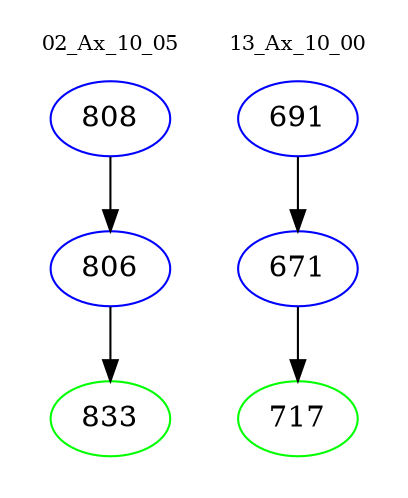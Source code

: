 digraph{
subgraph cluster_0 {
color = white
label = "02_Ax_10_05";
fontsize=10;
T0_808 [label="808", color="blue"]
T0_808 -> T0_806 [color="black"]
T0_806 [label="806", color="blue"]
T0_806 -> T0_833 [color="black"]
T0_833 [label="833", color="green"]
}
subgraph cluster_1 {
color = white
label = "13_Ax_10_00";
fontsize=10;
T1_691 [label="691", color="blue"]
T1_691 -> T1_671 [color="black"]
T1_671 [label="671", color="blue"]
T1_671 -> T1_717 [color="black"]
T1_717 [label="717", color="green"]
}
}
